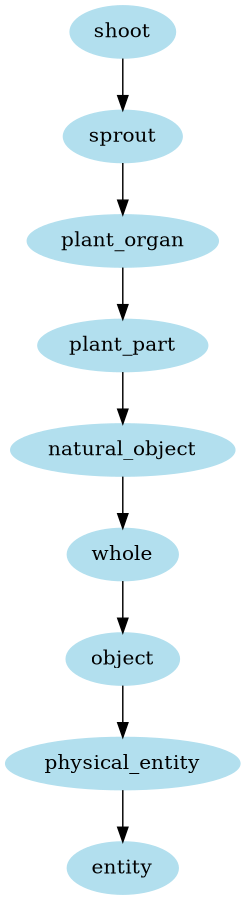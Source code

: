 digraph unix {
	node [color=lightblue2 style=filled]
	size="6,6"
	shoot -> sprout
	sprout -> plant_organ
	plant_organ -> plant_part
	plant_part -> natural_object
	natural_object -> whole
	whole -> object
	object -> physical_entity
	physical_entity -> entity
}
